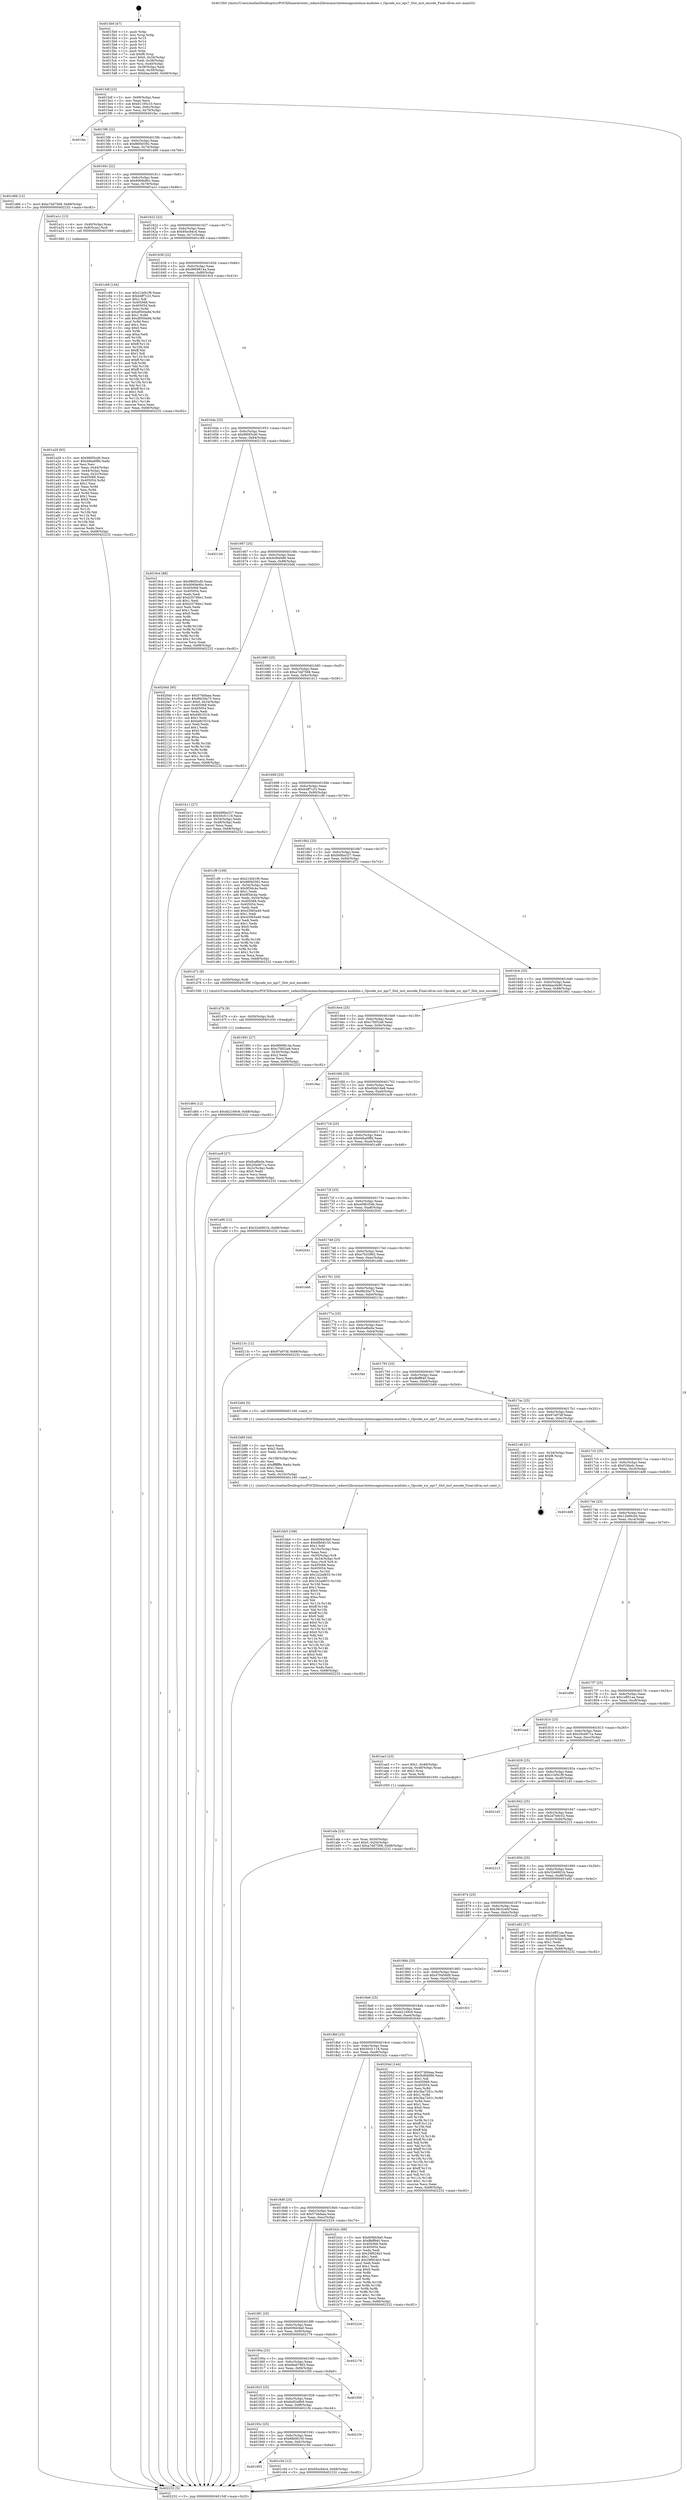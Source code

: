 digraph "0x4015b0" {
  label = "0x4015b0 (/mnt/c/Users/mathe/Desktop/tcc/POCII/binaries/extr_radare2librasmarchxtensagnuxtensa-modules.c_Opcode_xsr_epc7_Slot_inst_encode_Final-ollvm.out::main(0))"
  labelloc = "t"
  node[shape=record]

  Entry [label="",width=0.3,height=0.3,shape=circle,fillcolor=black,style=filled]
  "0x4015df" [label="{
     0x4015df [23]\l
     | [instrs]\l
     &nbsp;&nbsp;0x4015df \<+3\>: mov -0x68(%rbp),%eax\l
     &nbsp;&nbsp;0x4015e2 \<+2\>: mov %eax,%ecx\l
     &nbsp;&nbsp;0x4015e4 \<+6\>: sub $0x81195c33,%ecx\l
     &nbsp;&nbsp;0x4015ea \<+3\>: mov %eax,-0x6c(%rbp)\l
     &nbsp;&nbsp;0x4015ed \<+3\>: mov %ecx,-0x70(%rbp)\l
     &nbsp;&nbsp;0x4015f0 \<+6\>: je 0000000000401fac \<main+0x9fc\>\l
  }"]
  "0x401fac" [label="{
     0x401fac\l
  }", style=dashed]
  "0x4015f6" [label="{
     0x4015f6 [22]\l
     | [instrs]\l
     &nbsp;&nbsp;0x4015f6 \<+5\>: jmp 00000000004015fb \<main+0x4b\>\l
     &nbsp;&nbsp;0x4015fb \<+3\>: mov -0x6c(%rbp),%eax\l
     &nbsp;&nbsp;0x4015fe \<+5\>: sub $0x86f40392,%eax\l
     &nbsp;&nbsp;0x401603 \<+3\>: mov %eax,-0x74(%rbp)\l
     &nbsp;&nbsp;0x401606 \<+6\>: je 0000000000401d66 \<main+0x7b6\>\l
  }"]
  Exit [label="",width=0.3,height=0.3,shape=circle,fillcolor=black,style=filled,peripheries=2]
  "0x401d66" [label="{
     0x401d66 [12]\l
     | [instrs]\l
     &nbsp;&nbsp;0x401d66 \<+7\>: movl $0xa7dd7568,-0x68(%rbp)\l
     &nbsp;&nbsp;0x401d6d \<+5\>: jmp 0000000000402232 \<main+0xc82\>\l
  }"]
  "0x40160c" [label="{
     0x40160c [22]\l
     | [instrs]\l
     &nbsp;&nbsp;0x40160c \<+5\>: jmp 0000000000401611 \<main+0x61\>\l
     &nbsp;&nbsp;0x401611 \<+3\>: mov -0x6c(%rbp),%eax\l
     &nbsp;&nbsp;0x401614 \<+5\>: sub $0x9069e90c,%eax\l
     &nbsp;&nbsp;0x401619 \<+3\>: mov %eax,-0x78(%rbp)\l
     &nbsp;&nbsp;0x40161c \<+6\>: je 0000000000401a1c \<main+0x46c\>\l
  }"]
  "0x401d84" [label="{
     0x401d84 [12]\l
     | [instrs]\l
     &nbsp;&nbsp;0x401d84 \<+7\>: movl $0x4b2169c9,-0x68(%rbp)\l
     &nbsp;&nbsp;0x401d8b \<+5\>: jmp 0000000000402232 \<main+0xc82\>\l
  }"]
  "0x401a1c" [label="{
     0x401a1c [13]\l
     | [instrs]\l
     &nbsp;&nbsp;0x401a1c \<+4\>: mov -0x40(%rbp),%rax\l
     &nbsp;&nbsp;0x401a20 \<+4\>: mov 0x8(%rax),%rdi\l
     &nbsp;&nbsp;0x401a24 \<+5\>: call 0000000000401060 \<atoi@plt\>\l
     | [calls]\l
     &nbsp;&nbsp;0x401060 \{1\} (unknown)\l
  }"]
  "0x401622" [label="{
     0x401622 [22]\l
     | [instrs]\l
     &nbsp;&nbsp;0x401622 \<+5\>: jmp 0000000000401627 \<main+0x77\>\l
     &nbsp;&nbsp;0x401627 \<+3\>: mov -0x6c(%rbp),%eax\l
     &nbsp;&nbsp;0x40162a \<+5\>: sub $0x95ec84c4,%eax\l
     &nbsp;&nbsp;0x40162f \<+3\>: mov %eax,-0x7c(%rbp)\l
     &nbsp;&nbsp;0x401632 \<+6\>: je 0000000000401c69 \<main+0x6b9\>\l
  }"]
  "0x401d7b" [label="{
     0x401d7b [9]\l
     | [instrs]\l
     &nbsp;&nbsp;0x401d7b \<+4\>: mov -0x50(%rbp),%rdi\l
     &nbsp;&nbsp;0x401d7f \<+5\>: call 0000000000401030 \<free@plt\>\l
     | [calls]\l
     &nbsp;&nbsp;0x401030 \{1\} (unknown)\l
  }"]
  "0x401c69" [label="{
     0x401c69 [144]\l
     | [instrs]\l
     &nbsp;&nbsp;0x401c69 \<+5\>: mov $0x21bf41f9,%eax\l
     &nbsp;&nbsp;0x401c6e \<+5\>: mov $0xb4ff7c23,%ecx\l
     &nbsp;&nbsp;0x401c73 \<+2\>: mov $0x1,%dl\l
     &nbsp;&nbsp;0x401c75 \<+7\>: mov 0x405068,%esi\l
     &nbsp;&nbsp;0x401c7c \<+7\>: mov 0x405054,%edi\l
     &nbsp;&nbsp;0x401c83 \<+3\>: mov %esi,%r8d\l
     &nbsp;&nbsp;0x401c86 \<+7\>: sub $0xdf500a9d,%r8d\l
     &nbsp;&nbsp;0x401c8d \<+4\>: sub $0x1,%r8d\l
     &nbsp;&nbsp;0x401c91 \<+7\>: add $0xdf500a9d,%r8d\l
     &nbsp;&nbsp;0x401c98 \<+4\>: imul %r8d,%esi\l
     &nbsp;&nbsp;0x401c9c \<+3\>: and $0x1,%esi\l
     &nbsp;&nbsp;0x401c9f \<+3\>: cmp $0x0,%esi\l
     &nbsp;&nbsp;0x401ca2 \<+4\>: sete %r9b\l
     &nbsp;&nbsp;0x401ca6 \<+3\>: cmp $0xa,%edi\l
     &nbsp;&nbsp;0x401ca9 \<+4\>: setl %r10b\l
     &nbsp;&nbsp;0x401cad \<+3\>: mov %r9b,%r11b\l
     &nbsp;&nbsp;0x401cb0 \<+4\>: xor $0xff,%r11b\l
     &nbsp;&nbsp;0x401cb4 \<+3\>: mov %r10b,%bl\l
     &nbsp;&nbsp;0x401cb7 \<+3\>: xor $0xff,%bl\l
     &nbsp;&nbsp;0x401cba \<+3\>: xor $0x1,%dl\l
     &nbsp;&nbsp;0x401cbd \<+3\>: mov %r11b,%r14b\l
     &nbsp;&nbsp;0x401cc0 \<+4\>: and $0xff,%r14b\l
     &nbsp;&nbsp;0x401cc4 \<+3\>: and %dl,%r9b\l
     &nbsp;&nbsp;0x401cc7 \<+3\>: mov %bl,%r15b\l
     &nbsp;&nbsp;0x401cca \<+4\>: and $0xff,%r15b\l
     &nbsp;&nbsp;0x401cce \<+3\>: and %dl,%r10b\l
     &nbsp;&nbsp;0x401cd1 \<+3\>: or %r9b,%r14b\l
     &nbsp;&nbsp;0x401cd4 \<+3\>: or %r10b,%r15b\l
     &nbsp;&nbsp;0x401cd7 \<+3\>: xor %r15b,%r14b\l
     &nbsp;&nbsp;0x401cda \<+3\>: or %bl,%r11b\l
     &nbsp;&nbsp;0x401cdd \<+4\>: xor $0xff,%r11b\l
     &nbsp;&nbsp;0x401ce1 \<+3\>: or $0x1,%dl\l
     &nbsp;&nbsp;0x401ce4 \<+3\>: and %dl,%r11b\l
     &nbsp;&nbsp;0x401ce7 \<+3\>: or %r11b,%r14b\l
     &nbsp;&nbsp;0x401cea \<+4\>: test $0x1,%r14b\l
     &nbsp;&nbsp;0x401cee \<+3\>: cmovne %ecx,%eax\l
     &nbsp;&nbsp;0x401cf1 \<+3\>: mov %eax,-0x68(%rbp)\l
     &nbsp;&nbsp;0x401cf4 \<+5\>: jmp 0000000000402232 \<main+0xc82\>\l
  }"]
  "0x401638" [label="{
     0x401638 [22]\l
     | [instrs]\l
     &nbsp;&nbsp;0x401638 \<+5\>: jmp 000000000040163d \<main+0x8d\>\l
     &nbsp;&nbsp;0x40163d \<+3\>: mov -0x6c(%rbp),%eax\l
     &nbsp;&nbsp;0x401640 \<+5\>: sub $0x9669814a,%eax\l
     &nbsp;&nbsp;0x401645 \<+3\>: mov %eax,-0x80(%rbp)\l
     &nbsp;&nbsp;0x401648 \<+6\>: je 00000000004019c4 \<main+0x414\>\l
  }"]
  "0x401955" [label="{
     0x401955\l
  }", style=dashed]
  "0x4019c4" [label="{
     0x4019c4 [88]\l
     | [instrs]\l
     &nbsp;&nbsp;0x4019c4 \<+5\>: mov $0x980f3cd0,%eax\l
     &nbsp;&nbsp;0x4019c9 \<+5\>: mov $0x9069e90c,%ecx\l
     &nbsp;&nbsp;0x4019ce \<+7\>: mov 0x405068,%edx\l
     &nbsp;&nbsp;0x4019d5 \<+7\>: mov 0x405054,%esi\l
     &nbsp;&nbsp;0x4019dc \<+2\>: mov %edx,%edi\l
     &nbsp;&nbsp;0x4019de \<+6\>: add $0xb35766e1,%edi\l
     &nbsp;&nbsp;0x4019e4 \<+3\>: sub $0x1,%edi\l
     &nbsp;&nbsp;0x4019e7 \<+6\>: sub $0xb35766e1,%edi\l
     &nbsp;&nbsp;0x4019ed \<+3\>: imul %edi,%edx\l
     &nbsp;&nbsp;0x4019f0 \<+3\>: and $0x1,%edx\l
     &nbsp;&nbsp;0x4019f3 \<+3\>: cmp $0x0,%edx\l
     &nbsp;&nbsp;0x4019f6 \<+4\>: sete %r8b\l
     &nbsp;&nbsp;0x4019fa \<+3\>: cmp $0xa,%esi\l
     &nbsp;&nbsp;0x4019fd \<+4\>: setl %r9b\l
     &nbsp;&nbsp;0x401a01 \<+3\>: mov %r8b,%r10b\l
     &nbsp;&nbsp;0x401a04 \<+3\>: and %r9b,%r10b\l
     &nbsp;&nbsp;0x401a07 \<+3\>: xor %r9b,%r8b\l
     &nbsp;&nbsp;0x401a0a \<+3\>: or %r8b,%r10b\l
     &nbsp;&nbsp;0x401a0d \<+4\>: test $0x1,%r10b\l
     &nbsp;&nbsp;0x401a11 \<+3\>: cmovne %ecx,%eax\l
     &nbsp;&nbsp;0x401a14 \<+3\>: mov %eax,-0x68(%rbp)\l
     &nbsp;&nbsp;0x401a17 \<+5\>: jmp 0000000000402232 \<main+0xc82\>\l
  }"]
  "0x40164e" [label="{
     0x40164e [25]\l
     | [instrs]\l
     &nbsp;&nbsp;0x40164e \<+5\>: jmp 0000000000401653 \<main+0xa3\>\l
     &nbsp;&nbsp;0x401653 \<+3\>: mov -0x6c(%rbp),%eax\l
     &nbsp;&nbsp;0x401656 \<+5\>: sub $0x980f3cd0,%eax\l
     &nbsp;&nbsp;0x40165b \<+6\>: mov %eax,-0x84(%rbp)\l
     &nbsp;&nbsp;0x401661 \<+6\>: je 000000000040215d \<main+0xbad\>\l
  }"]
  "0x401c5d" [label="{
     0x401c5d [12]\l
     | [instrs]\l
     &nbsp;&nbsp;0x401c5d \<+7\>: movl $0x95ec84c4,-0x68(%rbp)\l
     &nbsp;&nbsp;0x401c64 \<+5\>: jmp 0000000000402232 \<main+0xc82\>\l
  }"]
  "0x40215d" [label="{
     0x40215d\l
  }", style=dashed]
  "0x401667" [label="{
     0x401667 [25]\l
     | [instrs]\l
     &nbsp;&nbsp;0x401667 \<+5\>: jmp 000000000040166c \<main+0xbc\>\l
     &nbsp;&nbsp;0x40166c \<+3\>: mov -0x6c(%rbp),%eax\l
     &nbsp;&nbsp;0x40166f \<+5\>: sub $0x9cf6d086,%eax\l
     &nbsp;&nbsp;0x401674 \<+6\>: mov %eax,-0x88(%rbp)\l
     &nbsp;&nbsp;0x40167a \<+6\>: je 00000000004020dd \<main+0xb2d\>\l
  }"]
  "0x40193c" [label="{
     0x40193c [25]\l
     | [instrs]\l
     &nbsp;&nbsp;0x40193c \<+5\>: jmp 0000000000401941 \<main+0x391\>\l
     &nbsp;&nbsp;0x401941 \<+3\>: mov -0x6c(%rbp),%eax\l
     &nbsp;&nbsp;0x401944 \<+5\>: sub $0x6fb08150,%eax\l
     &nbsp;&nbsp;0x401949 \<+6\>: mov %eax,-0xfc(%rbp)\l
     &nbsp;&nbsp;0x40194f \<+6\>: je 0000000000401c5d \<main+0x6ad\>\l
  }"]
  "0x4020dd" [label="{
     0x4020dd [95]\l
     | [instrs]\l
     &nbsp;&nbsp;0x4020dd \<+5\>: mov $0x574bfaaa,%eax\l
     &nbsp;&nbsp;0x4020e2 \<+5\>: mov $0xf6b30a75,%ecx\l
     &nbsp;&nbsp;0x4020e7 \<+7\>: movl $0x0,-0x34(%rbp)\l
     &nbsp;&nbsp;0x4020ee \<+7\>: mov 0x405068,%edx\l
     &nbsp;&nbsp;0x4020f5 \<+7\>: mov 0x405054,%esi\l
     &nbsp;&nbsp;0x4020fc \<+2\>: mov %edx,%edi\l
     &nbsp;&nbsp;0x4020fe \<+6\>: add $0xbdfc351b,%edi\l
     &nbsp;&nbsp;0x402104 \<+3\>: sub $0x1,%edi\l
     &nbsp;&nbsp;0x402107 \<+6\>: sub $0xbdfc351b,%edi\l
     &nbsp;&nbsp;0x40210d \<+3\>: imul %edi,%edx\l
     &nbsp;&nbsp;0x402110 \<+3\>: and $0x1,%edx\l
     &nbsp;&nbsp;0x402113 \<+3\>: cmp $0x0,%edx\l
     &nbsp;&nbsp;0x402116 \<+4\>: sete %r8b\l
     &nbsp;&nbsp;0x40211a \<+3\>: cmp $0xa,%esi\l
     &nbsp;&nbsp;0x40211d \<+4\>: setl %r9b\l
     &nbsp;&nbsp;0x402121 \<+3\>: mov %r8b,%r10b\l
     &nbsp;&nbsp;0x402124 \<+3\>: and %r9b,%r10b\l
     &nbsp;&nbsp;0x402127 \<+3\>: xor %r9b,%r8b\l
     &nbsp;&nbsp;0x40212a \<+3\>: or %r8b,%r10b\l
     &nbsp;&nbsp;0x40212d \<+4\>: test $0x1,%r10b\l
     &nbsp;&nbsp;0x402131 \<+3\>: cmovne %ecx,%eax\l
     &nbsp;&nbsp;0x402134 \<+3\>: mov %eax,-0x68(%rbp)\l
     &nbsp;&nbsp;0x402137 \<+5\>: jmp 0000000000402232 \<main+0xc82\>\l
  }"]
  "0x401680" [label="{
     0x401680 [25]\l
     | [instrs]\l
     &nbsp;&nbsp;0x401680 \<+5\>: jmp 0000000000401685 \<main+0xd5\>\l
     &nbsp;&nbsp;0x401685 \<+3\>: mov -0x6c(%rbp),%eax\l
     &nbsp;&nbsp;0x401688 \<+5\>: sub $0xa7dd7568,%eax\l
     &nbsp;&nbsp;0x40168d \<+6\>: mov %eax,-0x8c(%rbp)\l
     &nbsp;&nbsp;0x401693 \<+6\>: je 0000000000401b11 \<main+0x561\>\l
  }"]
  "0x4021f4" [label="{
     0x4021f4\l
  }", style=dashed]
  "0x401b11" [label="{
     0x401b11 [27]\l
     | [instrs]\l
     &nbsp;&nbsp;0x401b11 \<+5\>: mov $0xb68ba327,%eax\l
     &nbsp;&nbsp;0x401b16 \<+5\>: mov $0x50cf1118,%ecx\l
     &nbsp;&nbsp;0x401b1b \<+3\>: mov -0x54(%rbp),%edx\l
     &nbsp;&nbsp;0x401b1e \<+3\>: cmp -0x48(%rbp),%edx\l
     &nbsp;&nbsp;0x401b21 \<+3\>: cmovl %ecx,%eax\l
     &nbsp;&nbsp;0x401b24 \<+3\>: mov %eax,-0x68(%rbp)\l
     &nbsp;&nbsp;0x401b27 \<+5\>: jmp 0000000000402232 \<main+0xc82\>\l
  }"]
  "0x401699" [label="{
     0x401699 [25]\l
     | [instrs]\l
     &nbsp;&nbsp;0x401699 \<+5\>: jmp 000000000040169e \<main+0xee\>\l
     &nbsp;&nbsp;0x40169e \<+3\>: mov -0x6c(%rbp),%eax\l
     &nbsp;&nbsp;0x4016a1 \<+5\>: sub $0xb4ff7c23,%eax\l
     &nbsp;&nbsp;0x4016a6 \<+6\>: mov %eax,-0x90(%rbp)\l
     &nbsp;&nbsp;0x4016ac \<+6\>: je 0000000000401cf9 \<main+0x749\>\l
  }"]
  "0x401923" [label="{
     0x401923 [25]\l
     | [instrs]\l
     &nbsp;&nbsp;0x401923 \<+5\>: jmp 0000000000401928 \<main+0x378\>\l
     &nbsp;&nbsp;0x401928 \<+3\>: mov -0x6c(%rbp),%eax\l
     &nbsp;&nbsp;0x40192b \<+5\>: sub $0x6a92e8b9,%eax\l
     &nbsp;&nbsp;0x401930 \<+6\>: mov %eax,-0xf8(%rbp)\l
     &nbsp;&nbsp;0x401936 \<+6\>: je 00000000004021f4 \<main+0xc44\>\l
  }"]
  "0x401cf9" [label="{
     0x401cf9 [109]\l
     | [instrs]\l
     &nbsp;&nbsp;0x401cf9 \<+5\>: mov $0x21bf41f9,%eax\l
     &nbsp;&nbsp;0x401cfe \<+5\>: mov $0x86f40392,%ecx\l
     &nbsp;&nbsp;0x401d03 \<+3\>: mov -0x54(%rbp),%edx\l
     &nbsp;&nbsp;0x401d06 \<+6\>: sub $0x9f3dc4a,%edx\l
     &nbsp;&nbsp;0x401d0c \<+3\>: add $0x1,%edx\l
     &nbsp;&nbsp;0x401d0f \<+6\>: add $0x9f3dc4a,%edx\l
     &nbsp;&nbsp;0x401d15 \<+3\>: mov %edx,-0x54(%rbp)\l
     &nbsp;&nbsp;0x401d18 \<+7\>: mov 0x405068,%edx\l
     &nbsp;&nbsp;0x401d1f \<+7\>: mov 0x405054,%esi\l
     &nbsp;&nbsp;0x401d26 \<+2\>: mov %edx,%edi\l
     &nbsp;&nbsp;0x401d28 \<+6\>: add $0x43065a49,%edi\l
     &nbsp;&nbsp;0x401d2e \<+3\>: sub $0x1,%edi\l
     &nbsp;&nbsp;0x401d31 \<+6\>: sub $0x43065a49,%edi\l
     &nbsp;&nbsp;0x401d37 \<+3\>: imul %edi,%edx\l
     &nbsp;&nbsp;0x401d3a \<+3\>: and $0x1,%edx\l
     &nbsp;&nbsp;0x401d3d \<+3\>: cmp $0x0,%edx\l
     &nbsp;&nbsp;0x401d40 \<+4\>: sete %r8b\l
     &nbsp;&nbsp;0x401d44 \<+3\>: cmp $0xa,%esi\l
     &nbsp;&nbsp;0x401d47 \<+4\>: setl %r9b\l
     &nbsp;&nbsp;0x401d4b \<+3\>: mov %r8b,%r10b\l
     &nbsp;&nbsp;0x401d4e \<+3\>: and %r9b,%r10b\l
     &nbsp;&nbsp;0x401d51 \<+3\>: xor %r9b,%r8b\l
     &nbsp;&nbsp;0x401d54 \<+3\>: or %r8b,%r10b\l
     &nbsp;&nbsp;0x401d57 \<+4\>: test $0x1,%r10b\l
     &nbsp;&nbsp;0x401d5b \<+3\>: cmovne %ecx,%eax\l
     &nbsp;&nbsp;0x401d5e \<+3\>: mov %eax,-0x68(%rbp)\l
     &nbsp;&nbsp;0x401d61 \<+5\>: jmp 0000000000402232 \<main+0xc82\>\l
  }"]
  "0x4016b2" [label="{
     0x4016b2 [25]\l
     | [instrs]\l
     &nbsp;&nbsp;0x4016b2 \<+5\>: jmp 00000000004016b7 \<main+0x107\>\l
     &nbsp;&nbsp;0x4016b7 \<+3\>: mov -0x6c(%rbp),%eax\l
     &nbsp;&nbsp;0x4016ba \<+5\>: sub $0xb68ba327,%eax\l
     &nbsp;&nbsp;0x4016bf \<+6\>: mov %eax,-0x94(%rbp)\l
     &nbsp;&nbsp;0x4016c5 \<+6\>: je 0000000000401d72 \<main+0x7c2\>\l
  }"]
  "0x401f59" [label="{
     0x401f59\l
  }", style=dashed]
  "0x401d72" [label="{
     0x401d72 [9]\l
     | [instrs]\l
     &nbsp;&nbsp;0x401d72 \<+4\>: mov -0x50(%rbp),%rdi\l
     &nbsp;&nbsp;0x401d76 \<+5\>: call 0000000000401590 \<Opcode_xsr_epc7_Slot_inst_encode\>\l
     | [calls]\l
     &nbsp;&nbsp;0x401590 \{1\} (/mnt/c/Users/mathe/Desktop/tcc/POCII/binaries/extr_radare2librasmarchxtensagnuxtensa-modules.c_Opcode_xsr_epc7_Slot_inst_encode_Final-ollvm.out::Opcode_xsr_epc7_Slot_inst_encode)\l
  }"]
  "0x4016cb" [label="{
     0x4016cb [25]\l
     | [instrs]\l
     &nbsp;&nbsp;0x4016cb \<+5\>: jmp 00000000004016d0 \<main+0x120\>\l
     &nbsp;&nbsp;0x4016d0 \<+3\>: mov -0x6c(%rbp),%eax\l
     &nbsp;&nbsp;0x4016d3 \<+5\>: sub $0xbbac0e90,%eax\l
     &nbsp;&nbsp;0x4016d8 \<+6\>: mov %eax,-0x98(%rbp)\l
     &nbsp;&nbsp;0x4016de \<+6\>: je 0000000000401991 \<main+0x3e1\>\l
  }"]
  "0x40190a" [label="{
     0x40190a [25]\l
     | [instrs]\l
     &nbsp;&nbsp;0x40190a \<+5\>: jmp 000000000040190f \<main+0x35f\>\l
     &nbsp;&nbsp;0x40190f \<+3\>: mov -0x6c(%rbp),%eax\l
     &nbsp;&nbsp;0x401912 \<+5\>: sub $0x68a67965,%eax\l
     &nbsp;&nbsp;0x401917 \<+6\>: mov %eax,-0xf4(%rbp)\l
     &nbsp;&nbsp;0x40191d \<+6\>: je 0000000000401f59 \<main+0x9a9\>\l
  }"]
  "0x401991" [label="{
     0x401991 [27]\l
     | [instrs]\l
     &nbsp;&nbsp;0x401991 \<+5\>: mov $0x9669814a,%eax\l
     &nbsp;&nbsp;0x401996 \<+5\>: mov $0xc7fd52a8,%ecx\l
     &nbsp;&nbsp;0x40199b \<+3\>: mov -0x30(%rbp),%edx\l
     &nbsp;&nbsp;0x40199e \<+3\>: cmp $0x2,%edx\l
     &nbsp;&nbsp;0x4019a1 \<+3\>: cmovne %ecx,%eax\l
     &nbsp;&nbsp;0x4019a4 \<+3\>: mov %eax,-0x68(%rbp)\l
     &nbsp;&nbsp;0x4019a7 \<+5\>: jmp 0000000000402232 \<main+0xc82\>\l
  }"]
  "0x4016e4" [label="{
     0x4016e4 [25]\l
     | [instrs]\l
     &nbsp;&nbsp;0x4016e4 \<+5\>: jmp 00000000004016e9 \<main+0x139\>\l
     &nbsp;&nbsp;0x4016e9 \<+3\>: mov -0x6c(%rbp),%eax\l
     &nbsp;&nbsp;0x4016ec \<+5\>: sub $0xc7fd52a8,%eax\l
     &nbsp;&nbsp;0x4016f1 \<+6\>: mov %eax,-0x9c(%rbp)\l
     &nbsp;&nbsp;0x4016f7 \<+6\>: je 00000000004019ac \<main+0x3fc\>\l
  }"]
  "0x402232" [label="{
     0x402232 [5]\l
     | [instrs]\l
     &nbsp;&nbsp;0x402232 \<+5\>: jmp 00000000004015df \<main+0x2f\>\l
  }"]
  "0x4015b0" [label="{
     0x4015b0 [47]\l
     | [instrs]\l
     &nbsp;&nbsp;0x4015b0 \<+1\>: push %rbp\l
     &nbsp;&nbsp;0x4015b1 \<+3\>: mov %rsp,%rbp\l
     &nbsp;&nbsp;0x4015b4 \<+2\>: push %r15\l
     &nbsp;&nbsp;0x4015b6 \<+2\>: push %r14\l
     &nbsp;&nbsp;0x4015b8 \<+2\>: push %r13\l
     &nbsp;&nbsp;0x4015ba \<+2\>: push %r12\l
     &nbsp;&nbsp;0x4015bc \<+1\>: push %rbx\l
     &nbsp;&nbsp;0x4015bd \<+7\>: sub $0xf8,%rsp\l
     &nbsp;&nbsp;0x4015c4 \<+7\>: movl $0x0,-0x34(%rbp)\l
     &nbsp;&nbsp;0x4015cb \<+3\>: mov %edi,-0x38(%rbp)\l
     &nbsp;&nbsp;0x4015ce \<+4\>: mov %rsi,-0x40(%rbp)\l
     &nbsp;&nbsp;0x4015d2 \<+3\>: mov -0x38(%rbp),%edi\l
     &nbsp;&nbsp;0x4015d5 \<+3\>: mov %edi,-0x30(%rbp)\l
     &nbsp;&nbsp;0x4015d8 \<+7\>: movl $0xbbac0e90,-0x68(%rbp)\l
  }"]
  "0x401a29" [label="{
     0x401a29 [93]\l
     | [instrs]\l
     &nbsp;&nbsp;0x401a29 \<+5\>: mov $0x980f3cd0,%ecx\l
     &nbsp;&nbsp;0x401a2e \<+5\>: mov $0xd4ba0f8b,%edx\l
     &nbsp;&nbsp;0x401a33 \<+2\>: xor %esi,%esi\l
     &nbsp;&nbsp;0x401a35 \<+3\>: mov %eax,-0x44(%rbp)\l
     &nbsp;&nbsp;0x401a38 \<+3\>: mov -0x44(%rbp),%eax\l
     &nbsp;&nbsp;0x401a3b \<+3\>: mov %eax,-0x2c(%rbp)\l
     &nbsp;&nbsp;0x401a3e \<+7\>: mov 0x405068,%eax\l
     &nbsp;&nbsp;0x401a45 \<+8\>: mov 0x405054,%r8d\l
     &nbsp;&nbsp;0x401a4d \<+3\>: sub $0x1,%esi\l
     &nbsp;&nbsp;0x401a50 \<+3\>: mov %eax,%r9d\l
     &nbsp;&nbsp;0x401a53 \<+3\>: add %esi,%r9d\l
     &nbsp;&nbsp;0x401a56 \<+4\>: imul %r9d,%eax\l
     &nbsp;&nbsp;0x401a5a \<+3\>: and $0x1,%eax\l
     &nbsp;&nbsp;0x401a5d \<+3\>: cmp $0x0,%eax\l
     &nbsp;&nbsp;0x401a60 \<+4\>: sete %r10b\l
     &nbsp;&nbsp;0x401a64 \<+4\>: cmp $0xa,%r8d\l
     &nbsp;&nbsp;0x401a68 \<+4\>: setl %r11b\l
     &nbsp;&nbsp;0x401a6c \<+3\>: mov %r10b,%bl\l
     &nbsp;&nbsp;0x401a6f \<+3\>: and %r11b,%bl\l
     &nbsp;&nbsp;0x401a72 \<+3\>: xor %r11b,%r10b\l
     &nbsp;&nbsp;0x401a75 \<+3\>: or %r10b,%bl\l
     &nbsp;&nbsp;0x401a78 \<+3\>: test $0x1,%bl\l
     &nbsp;&nbsp;0x401a7b \<+3\>: cmovne %edx,%ecx\l
     &nbsp;&nbsp;0x401a7e \<+3\>: mov %ecx,-0x68(%rbp)\l
     &nbsp;&nbsp;0x401a81 \<+5\>: jmp 0000000000402232 \<main+0xc82\>\l
  }"]
  "0x402179" [label="{
     0x402179\l
  }", style=dashed]
  "0x4019ac" [label="{
     0x4019ac\l
  }", style=dashed]
  "0x4016fd" [label="{
     0x4016fd [25]\l
     | [instrs]\l
     &nbsp;&nbsp;0x4016fd \<+5\>: jmp 0000000000401702 \<main+0x152\>\l
     &nbsp;&nbsp;0x401702 \<+3\>: mov -0x6c(%rbp),%eax\l
     &nbsp;&nbsp;0x401705 \<+5\>: sub $0xd0dd1be8,%eax\l
     &nbsp;&nbsp;0x40170a \<+6\>: mov %eax,-0xa0(%rbp)\l
     &nbsp;&nbsp;0x401710 \<+6\>: je 0000000000401ac8 \<main+0x518\>\l
  }"]
  "0x4018f1" [label="{
     0x4018f1 [25]\l
     | [instrs]\l
     &nbsp;&nbsp;0x4018f1 \<+5\>: jmp 00000000004018f6 \<main+0x346\>\l
     &nbsp;&nbsp;0x4018f6 \<+3\>: mov -0x6c(%rbp),%eax\l
     &nbsp;&nbsp;0x4018f9 \<+5\>: sub $0x609dc9a0,%eax\l
     &nbsp;&nbsp;0x4018fe \<+6\>: mov %eax,-0xf0(%rbp)\l
     &nbsp;&nbsp;0x401904 \<+6\>: je 0000000000402179 \<main+0xbc9\>\l
  }"]
  "0x401ac8" [label="{
     0x401ac8 [27]\l
     | [instrs]\l
     &nbsp;&nbsp;0x401ac8 \<+5\>: mov $0xfcaf6e0a,%eax\l
     &nbsp;&nbsp;0x401acd \<+5\>: mov $0x20a4971a,%ecx\l
     &nbsp;&nbsp;0x401ad2 \<+3\>: mov -0x2c(%rbp),%edx\l
     &nbsp;&nbsp;0x401ad5 \<+3\>: cmp $0x0,%edx\l
     &nbsp;&nbsp;0x401ad8 \<+3\>: cmove %ecx,%eax\l
     &nbsp;&nbsp;0x401adb \<+3\>: mov %eax,-0x68(%rbp)\l
     &nbsp;&nbsp;0x401ade \<+5\>: jmp 0000000000402232 \<main+0xc82\>\l
  }"]
  "0x401716" [label="{
     0x401716 [25]\l
     | [instrs]\l
     &nbsp;&nbsp;0x401716 \<+5\>: jmp 000000000040171b \<main+0x16b\>\l
     &nbsp;&nbsp;0x40171b \<+3\>: mov -0x6c(%rbp),%eax\l
     &nbsp;&nbsp;0x40171e \<+5\>: sub $0xd4ba0f8b,%eax\l
     &nbsp;&nbsp;0x401723 \<+6\>: mov %eax,-0xa4(%rbp)\l
     &nbsp;&nbsp;0x401729 \<+6\>: je 0000000000401a86 \<main+0x4d6\>\l
  }"]
  "0x402224" [label="{
     0x402224\l
  }", style=dashed]
  "0x401a86" [label="{
     0x401a86 [12]\l
     | [instrs]\l
     &nbsp;&nbsp;0x401a86 \<+7\>: movl $0x32e6801b,-0x68(%rbp)\l
     &nbsp;&nbsp;0x401a8d \<+5\>: jmp 0000000000402232 \<main+0xc82\>\l
  }"]
  "0x40172f" [label="{
     0x40172f [25]\l
     | [instrs]\l
     &nbsp;&nbsp;0x40172f \<+5\>: jmp 0000000000401734 \<main+0x184\>\l
     &nbsp;&nbsp;0x401734 \<+3\>: mov -0x6c(%rbp),%eax\l
     &nbsp;&nbsp;0x401737 \<+5\>: sub $0xe09b354b,%eax\l
     &nbsp;&nbsp;0x40173c \<+6\>: mov %eax,-0xa8(%rbp)\l
     &nbsp;&nbsp;0x401742 \<+6\>: je 0000000000402041 \<main+0xa91\>\l
  }"]
  "0x401bb5" [label="{
     0x401bb5 [168]\l
     | [instrs]\l
     &nbsp;&nbsp;0x401bb5 \<+5\>: mov $0x609dc9a0,%ecx\l
     &nbsp;&nbsp;0x401bba \<+5\>: mov $0x6fb08150,%edx\l
     &nbsp;&nbsp;0x401bbf \<+3\>: mov $0x1,%dil\l
     &nbsp;&nbsp;0x401bc2 \<+6\>: mov -0x10c(%rbp),%esi\l
     &nbsp;&nbsp;0x401bc8 \<+3\>: imul %eax,%esi\l
     &nbsp;&nbsp;0x401bcb \<+4\>: mov -0x50(%rbp),%r8\l
     &nbsp;&nbsp;0x401bcf \<+4\>: movslq -0x54(%rbp),%r9\l
     &nbsp;&nbsp;0x401bd3 \<+4\>: mov %esi,(%r8,%r9,4)\l
     &nbsp;&nbsp;0x401bd7 \<+7\>: mov 0x405068,%eax\l
     &nbsp;&nbsp;0x401bde \<+7\>: mov 0x405054,%esi\l
     &nbsp;&nbsp;0x401be5 \<+3\>: mov %eax,%r10d\l
     &nbsp;&nbsp;0x401be8 \<+7\>: add $0x1b2ad833,%r10d\l
     &nbsp;&nbsp;0x401bef \<+4\>: sub $0x1,%r10d\l
     &nbsp;&nbsp;0x401bf3 \<+7\>: sub $0x1b2ad833,%r10d\l
     &nbsp;&nbsp;0x401bfa \<+4\>: imul %r10d,%eax\l
     &nbsp;&nbsp;0x401bfe \<+3\>: and $0x1,%eax\l
     &nbsp;&nbsp;0x401c01 \<+3\>: cmp $0x0,%eax\l
     &nbsp;&nbsp;0x401c04 \<+4\>: sete %r11b\l
     &nbsp;&nbsp;0x401c08 \<+3\>: cmp $0xa,%esi\l
     &nbsp;&nbsp;0x401c0b \<+3\>: setl %bl\l
     &nbsp;&nbsp;0x401c0e \<+3\>: mov %r11b,%r14b\l
     &nbsp;&nbsp;0x401c11 \<+4\>: xor $0xff,%r14b\l
     &nbsp;&nbsp;0x401c15 \<+3\>: mov %bl,%r15b\l
     &nbsp;&nbsp;0x401c18 \<+4\>: xor $0xff,%r15b\l
     &nbsp;&nbsp;0x401c1c \<+4\>: xor $0x0,%dil\l
     &nbsp;&nbsp;0x401c20 \<+3\>: mov %r14b,%r12b\l
     &nbsp;&nbsp;0x401c23 \<+4\>: and $0x0,%r12b\l
     &nbsp;&nbsp;0x401c27 \<+3\>: and %dil,%r11b\l
     &nbsp;&nbsp;0x401c2a \<+3\>: mov %r15b,%r13b\l
     &nbsp;&nbsp;0x401c2d \<+4\>: and $0x0,%r13b\l
     &nbsp;&nbsp;0x401c31 \<+3\>: and %dil,%bl\l
     &nbsp;&nbsp;0x401c34 \<+3\>: or %r11b,%r12b\l
     &nbsp;&nbsp;0x401c37 \<+3\>: or %bl,%r13b\l
     &nbsp;&nbsp;0x401c3a \<+3\>: xor %r13b,%r12b\l
     &nbsp;&nbsp;0x401c3d \<+3\>: or %r15b,%r14b\l
     &nbsp;&nbsp;0x401c40 \<+4\>: xor $0xff,%r14b\l
     &nbsp;&nbsp;0x401c44 \<+4\>: or $0x0,%dil\l
     &nbsp;&nbsp;0x401c48 \<+3\>: and %dil,%r14b\l
     &nbsp;&nbsp;0x401c4b \<+3\>: or %r14b,%r12b\l
     &nbsp;&nbsp;0x401c4e \<+4\>: test $0x1,%r12b\l
     &nbsp;&nbsp;0x401c52 \<+3\>: cmovne %edx,%ecx\l
     &nbsp;&nbsp;0x401c55 \<+3\>: mov %ecx,-0x68(%rbp)\l
     &nbsp;&nbsp;0x401c58 \<+5\>: jmp 0000000000402232 \<main+0xc82\>\l
  }"]
  "0x402041" [label="{
     0x402041\l
  }", style=dashed]
  "0x401748" [label="{
     0x401748 [25]\l
     | [instrs]\l
     &nbsp;&nbsp;0x401748 \<+5\>: jmp 000000000040174d \<main+0x19d\>\l
     &nbsp;&nbsp;0x40174d \<+3\>: mov -0x6c(%rbp),%eax\l
     &nbsp;&nbsp;0x401750 \<+5\>: sub $0xe7b53962,%eax\l
     &nbsp;&nbsp;0x401755 \<+6\>: mov %eax,-0xac(%rbp)\l
     &nbsp;&nbsp;0x40175b \<+6\>: je 0000000000401eb6 \<main+0x906\>\l
  }"]
  "0x401b89" [label="{
     0x401b89 [44]\l
     | [instrs]\l
     &nbsp;&nbsp;0x401b89 \<+2\>: xor %ecx,%ecx\l
     &nbsp;&nbsp;0x401b8b \<+5\>: mov $0x2,%edx\l
     &nbsp;&nbsp;0x401b90 \<+6\>: mov %edx,-0x108(%rbp)\l
     &nbsp;&nbsp;0x401b96 \<+1\>: cltd\l
     &nbsp;&nbsp;0x401b97 \<+6\>: mov -0x108(%rbp),%esi\l
     &nbsp;&nbsp;0x401b9d \<+2\>: idiv %esi\l
     &nbsp;&nbsp;0x401b9f \<+6\>: imul $0xfffffffe,%edx,%edx\l
     &nbsp;&nbsp;0x401ba5 \<+3\>: sub $0x1,%ecx\l
     &nbsp;&nbsp;0x401ba8 \<+2\>: sub %ecx,%edx\l
     &nbsp;&nbsp;0x401baa \<+6\>: mov %edx,-0x10c(%rbp)\l
     &nbsp;&nbsp;0x401bb0 \<+5\>: call 0000000000401160 \<next_i\>\l
     | [calls]\l
     &nbsp;&nbsp;0x401160 \{1\} (/mnt/c/Users/mathe/Desktop/tcc/POCII/binaries/extr_radare2librasmarchxtensagnuxtensa-modules.c_Opcode_xsr_epc7_Slot_inst_encode_Final-ollvm.out::next_i)\l
  }"]
  "0x401eb6" [label="{
     0x401eb6\l
  }", style=dashed]
  "0x401761" [label="{
     0x401761 [25]\l
     | [instrs]\l
     &nbsp;&nbsp;0x401761 \<+5\>: jmp 0000000000401766 \<main+0x1b6\>\l
     &nbsp;&nbsp;0x401766 \<+3\>: mov -0x6c(%rbp),%eax\l
     &nbsp;&nbsp;0x401769 \<+5\>: sub $0xf6b30a75,%eax\l
     &nbsp;&nbsp;0x40176e \<+6\>: mov %eax,-0xb0(%rbp)\l
     &nbsp;&nbsp;0x401774 \<+6\>: je 000000000040213c \<main+0xb8c\>\l
  }"]
  "0x4018d8" [label="{
     0x4018d8 [25]\l
     | [instrs]\l
     &nbsp;&nbsp;0x4018d8 \<+5\>: jmp 00000000004018dd \<main+0x32d\>\l
     &nbsp;&nbsp;0x4018dd \<+3\>: mov -0x6c(%rbp),%eax\l
     &nbsp;&nbsp;0x4018e0 \<+5\>: sub $0x574bfaaa,%eax\l
     &nbsp;&nbsp;0x4018e5 \<+6\>: mov %eax,-0xec(%rbp)\l
     &nbsp;&nbsp;0x4018eb \<+6\>: je 0000000000402224 \<main+0xc74\>\l
  }"]
  "0x40213c" [label="{
     0x40213c [12]\l
     | [instrs]\l
     &nbsp;&nbsp;0x40213c \<+7\>: movl $0x97a97df,-0x68(%rbp)\l
     &nbsp;&nbsp;0x402143 \<+5\>: jmp 0000000000402232 \<main+0xc82\>\l
  }"]
  "0x40177a" [label="{
     0x40177a [25]\l
     | [instrs]\l
     &nbsp;&nbsp;0x40177a \<+5\>: jmp 000000000040177f \<main+0x1cf\>\l
     &nbsp;&nbsp;0x40177f \<+3\>: mov -0x6c(%rbp),%eax\l
     &nbsp;&nbsp;0x401782 \<+5\>: sub $0xfcaf6e0a,%eax\l
     &nbsp;&nbsp;0x401787 \<+6\>: mov %eax,-0xb4(%rbp)\l
     &nbsp;&nbsp;0x40178d \<+6\>: je 0000000000401f4d \<main+0x99d\>\l
  }"]
  "0x401b2c" [label="{
     0x401b2c [88]\l
     | [instrs]\l
     &nbsp;&nbsp;0x401b2c \<+5\>: mov $0x609dc9a0,%eax\l
     &nbsp;&nbsp;0x401b31 \<+5\>: mov $0xffeff940,%ecx\l
     &nbsp;&nbsp;0x401b36 \<+7\>: mov 0x405068,%edx\l
     &nbsp;&nbsp;0x401b3d \<+7\>: mov 0x405054,%esi\l
     &nbsp;&nbsp;0x401b44 \<+2\>: mov %edx,%edi\l
     &nbsp;&nbsp;0x401b46 \<+6\>: sub $0x29f924b3,%edi\l
     &nbsp;&nbsp;0x401b4c \<+3\>: sub $0x1,%edi\l
     &nbsp;&nbsp;0x401b4f \<+6\>: add $0x29f924b3,%edi\l
     &nbsp;&nbsp;0x401b55 \<+3\>: imul %edi,%edx\l
     &nbsp;&nbsp;0x401b58 \<+3\>: and $0x1,%edx\l
     &nbsp;&nbsp;0x401b5b \<+3\>: cmp $0x0,%edx\l
     &nbsp;&nbsp;0x401b5e \<+4\>: sete %r8b\l
     &nbsp;&nbsp;0x401b62 \<+3\>: cmp $0xa,%esi\l
     &nbsp;&nbsp;0x401b65 \<+4\>: setl %r9b\l
     &nbsp;&nbsp;0x401b69 \<+3\>: mov %r8b,%r10b\l
     &nbsp;&nbsp;0x401b6c \<+3\>: and %r9b,%r10b\l
     &nbsp;&nbsp;0x401b6f \<+3\>: xor %r9b,%r8b\l
     &nbsp;&nbsp;0x401b72 \<+3\>: or %r8b,%r10b\l
     &nbsp;&nbsp;0x401b75 \<+4\>: test $0x1,%r10b\l
     &nbsp;&nbsp;0x401b79 \<+3\>: cmovne %ecx,%eax\l
     &nbsp;&nbsp;0x401b7c \<+3\>: mov %eax,-0x68(%rbp)\l
     &nbsp;&nbsp;0x401b7f \<+5\>: jmp 0000000000402232 \<main+0xc82\>\l
  }"]
  "0x401f4d" [label="{
     0x401f4d\l
  }", style=dashed]
  "0x401793" [label="{
     0x401793 [25]\l
     | [instrs]\l
     &nbsp;&nbsp;0x401793 \<+5\>: jmp 0000000000401798 \<main+0x1e8\>\l
     &nbsp;&nbsp;0x401798 \<+3\>: mov -0x6c(%rbp),%eax\l
     &nbsp;&nbsp;0x40179b \<+5\>: sub $0xffeff940,%eax\l
     &nbsp;&nbsp;0x4017a0 \<+6\>: mov %eax,-0xb8(%rbp)\l
     &nbsp;&nbsp;0x4017a6 \<+6\>: je 0000000000401b84 \<main+0x5d4\>\l
  }"]
  "0x4018bf" [label="{
     0x4018bf [25]\l
     | [instrs]\l
     &nbsp;&nbsp;0x4018bf \<+5\>: jmp 00000000004018c4 \<main+0x314\>\l
     &nbsp;&nbsp;0x4018c4 \<+3\>: mov -0x6c(%rbp),%eax\l
     &nbsp;&nbsp;0x4018c7 \<+5\>: sub $0x50cf1118,%eax\l
     &nbsp;&nbsp;0x4018cc \<+6\>: mov %eax,-0xe8(%rbp)\l
     &nbsp;&nbsp;0x4018d2 \<+6\>: je 0000000000401b2c \<main+0x57c\>\l
  }"]
  "0x401b84" [label="{
     0x401b84 [5]\l
     | [instrs]\l
     &nbsp;&nbsp;0x401b84 \<+5\>: call 0000000000401160 \<next_i\>\l
     | [calls]\l
     &nbsp;&nbsp;0x401160 \{1\} (/mnt/c/Users/mathe/Desktop/tcc/POCII/binaries/extr_radare2librasmarchxtensagnuxtensa-modules.c_Opcode_xsr_epc7_Slot_inst_encode_Final-ollvm.out::next_i)\l
  }"]
  "0x4017ac" [label="{
     0x4017ac [25]\l
     | [instrs]\l
     &nbsp;&nbsp;0x4017ac \<+5\>: jmp 00000000004017b1 \<main+0x201\>\l
     &nbsp;&nbsp;0x4017b1 \<+3\>: mov -0x6c(%rbp),%eax\l
     &nbsp;&nbsp;0x4017b4 \<+5\>: sub $0x97a97df,%eax\l
     &nbsp;&nbsp;0x4017b9 \<+6\>: mov %eax,-0xbc(%rbp)\l
     &nbsp;&nbsp;0x4017bf \<+6\>: je 0000000000402148 \<main+0xb98\>\l
  }"]
  "0x40204d" [label="{
     0x40204d [144]\l
     | [instrs]\l
     &nbsp;&nbsp;0x40204d \<+5\>: mov $0x574bfaaa,%eax\l
     &nbsp;&nbsp;0x402052 \<+5\>: mov $0x9cf6d086,%ecx\l
     &nbsp;&nbsp;0x402057 \<+2\>: mov $0x1,%dl\l
     &nbsp;&nbsp;0x402059 \<+7\>: mov 0x405068,%esi\l
     &nbsp;&nbsp;0x402060 \<+7\>: mov 0x405054,%edi\l
     &nbsp;&nbsp;0x402067 \<+3\>: mov %esi,%r8d\l
     &nbsp;&nbsp;0x40206a \<+7\>: add $0x3ba7261c,%r8d\l
     &nbsp;&nbsp;0x402071 \<+4\>: sub $0x1,%r8d\l
     &nbsp;&nbsp;0x402075 \<+7\>: sub $0x3ba7261c,%r8d\l
     &nbsp;&nbsp;0x40207c \<+4\>: imul %r8d,%esi\l
     &nbsp;&nbsp;0x402080 \<+3\>: and $0x1,%esi\l
     &nbsp;&nbsp;0x402083 \<+3\>: cmp $0x0,%esi\l
     &nbsp;&nbsp;0x402086 \<+4\>: sete %r9b\l
     &nbsp;&nbsp;0x40208a \<+3\>: cmp $0xa,%edi\l
     &nbsp;&nbsp;0x40208d \<+4\>: setl %r10b\l
     &nbsp;&nbsp;0x402091 \<+3\>: mov %r9b,%r11b\l
     &nbsp;&nbsp;0x402094 \<+4\>: xor $0xff,%r11b\l
     &nbsp;&nbsp;0x402098 \<+3\>: mov %r10b,%bl\l
     &nbsp;&nbsp;0x40209b \<+3\>: xor $0xff,%bl\l
     &nbsp;&nbsp;0x40209e \<+3\>: xor $0x1,%dl\l
     &nbsp;&nbsp;0x4020a1 \<+3\>: mov %r11b,%r14b\l
     &nbsp;&nbsp;0x4020a4 \<+4\>: and $0xff,%r14b\l
     &nbsp;&nbsp;0x4020a8 \<+3\>: and %dl,%r9b\l
     &nbsp;&nbsp;0x4020ab \<+3\>: mov %bl,%r15b\l
     &nbsp;&nbsp;0x4020ae \<+4\>: and $0xff,%r15b\l
     &nbsp;&nbsp;0x4020b2 \<+3\>: and %dl,%r10b\l
     &nbsp;&nbsp;0x4020b5 \<+3\>: or %r9b,%r14b\l
     &nbsp;&nbsp;0x4020b8 \<+3\>: or %r10b,%r15b\l
     &nbsp;&nbsp;0x4020bb \<+3\>: xor %r15b,%r14b\l
     &nbsp;&nbsp;0x4020be \<+3\>: or %bl,%r11b\l
     &nbsp;&nbsp;0x4020c1 \<+4\>: xor $0xff,%r11b\l
     &nbsp;&nbsp;0x4020c5 \<+3\>: or $0x1,%dl\l
     &nbsp;&nbsp;0x4020c8 \<+3\>: and %dl,%r11b\l
     &nbsp;&nbsp;0x4020cb \<+3\>: or %r11b,%r14b\l
     &nbsp;&nbsp;0x4020ce \<+4\>: test $0x1,%r14b\l
     &nbsp;&nbsp;0x4020d2 \<+3\>: cmovne %ecx,%eax\l
     &nbsp;&nbsp;0x4020d5 \<+3\>: mov %eax,-0x68(%rbp)\l
     &nbsp;&nbsp;0x4020d8 \<+5\>: jmp 0000000000402232 \<main+0xc82\>\l
  }"]
  "0x402148" [label="{
     0x402148 [21]\l
     | [instrs]\l
     &nbsp;&nbsp;0x402148 \<+3\>: mov -0x34(%rbp),%eax\l
     &nbsp;&nbsp;0x40214b \<+7\>: add $0xf8,%rsp\l
     &nbsp;&nbsp;0x402152 \<+1\>: pop %rbx\l
     &nbsp;&nbsp;0x402153 \<+2\>: pop %r12\l
     &nbsp;&nbsp;0x402155 \<+2\>: pop %r13\l
     &nbsp;&nbsp;0x402157 \<+2\>: pop %r14\l
     &nbsp;&nbsp;0x402159 \<+2\>: pop %r15\l
     &nbsp;&nbsp;0x40215b \<+1\>: pop %rbp\l
     &nbsp;&nbsp;0x40215c \<+1\>: ret\l
  }"]
  "0x4017c5" [label="{
     0x4017c5 [25]\l
     | [instrs]\l
     &nbsp;&nbsp;0x4017c5 \<+5\>: jmp 00000000004017ca \<main+0x21a\>\l
     &nbsp;&nbsp;0x4017ca \<+3\>: mov -0x6c(%rbp),%eax\l
     &nbsp;&nbsp;0x4017cd \<+5\>: sub $0xf1fdedc,%eax\l
     &nbsp;&nbsp;0x4017d2 \<+6\>: mov %eax,-0xc0(%rbp)\l
     &nbsp;&nbsp;0x4017d8 \<+6\>: je 0000000000401dd9 \<main+0x829\>\l
  }"]
  "0x4018a6" [label="{
     0x4018a6 [25]\l
     | [instrs]\l
     &nbsp;&nbsp;0x4018a6 \<+5\>: jmp 00000000004018ab \<main+0x2fb\>\l
     &nbsp;&nbsp;0x4018ab \<+3\>: mov -0x6c(%rbp),%eax\l
     &nbsp;&nbsp;0x4018ae \<+5\>: sub $0x4b2169c9,%eax\l
     &nbsp;&nbsp;0x4018b3 \<+6\>: mov %eax,-0xe4(%rbp)\l
     &nbsp;&nbsp;0x4018b9 \<+6\>: je 000000000040204d \<main+0xa9d\>\l
  }"]
  "0x401dd9" [label="{
     0x401dd9\l
  }", style=dashed]
  "0x4017de" [label="{
     0x4017de [25]\l
     | [instrs]\l
     &nbsp;&nbsp;0x4017de \<+5\>: jmp 00000000004017e3 \<main+0x233\>\l
     &nbsp;&nbsp;0x4017e3 \<+3\>: mov -0x6c(%rbp),%eax\l
     &nbsp;&nbsp;0x4017e6 \<+5\>: sub $0x12e66cd4,%eax\l
     &nbsp;&nbsp;0x4017eb \<+6\>: mov %eax,-0xc4(%rbp)\l
     &nbsp;&nbsp;0x4017f1 \<+6\>: je 0000000000401d90 \<main+0x7e0\>\l
  }"]
  "0x401f23" [label="{
     0x401f23\l
  }", style=dashed]
  "0x401d90" [label="{
     0x401d90\l
  }", style=dashed]
  "0x4017f7" [label="{
     0x4017f7 [25]\l
     | [instrs]\l
     &nbsp;&nbsp;0x4017f7 \<+5\>: jmp 00000000004017fc \<main+0x24c\>\l
     &nbsp;&nbsp;0x4017fc \<+3\>: mov -0x6c(%rbp),%eax\l
     &nbsp;&nbsp;0x4017ff \<+5\>: sub $0x1eff31aa,%eax\l
     &nbsp;&nbsp;0x401804 \<+6\>: mov %eax,-0xc8(%rbp)\l
     &nbsp;&nbsp;0x40180a \<+6\>: je 0000000000401aad \<main+0x4fd\>\l
  }"]
  "0x40188d" [label="{
     0x40188d [25]\l
     | [instrs]\l
     &nbsp;&nbsp;0x40188d \<+5\>: jmp 0000000000401892 \<main+0x2e2\>\l
     &nbsp;&nbsp;0x401892 \<+3\>: mov -0x6c(%rbp),%eax\l
     &nbsp;&nbsp;0x401895 \<+5\>: sub $0x470456d9,%eax\l
     &nbsp;&nbsp;0x40189a \<+6\>: mov %eax,-0xe0(%rbp)\l
     &nbsp;&nbsp;0x4018a0 \<+6\>: je 0000000000401f23 \<main+0x973\>\l
  }"]
  "0x401aad" [label="{
     0x401aad\l
  }", style=dashed]
  "0x401810" [label="{
     0x401810 [25]\l
     | [instrs]\l
     &nbsp;&nbsp;0x401810 \<+5\>: jmp 0000000000401815 \<main+0x265\>\l
     &nbsp;&nbsp;0x401815 \<+3\>: mov -0x6c(%rbp),%eax\l
     &nbsp;&nbsp;0x401818 \<+5\>: sub $0x20a4971a,%eax\l
     &nbsp;&nbsp;0x40181d \<+6\>: mov %eax,-0xcc(%rbp)\l
     &nbsp;&nbsp;0x401823 \<+6\>: je 0000000000401ae3 \<main+0x533\>\l
  }"]
  "0x401e26" [label="{
     0x401e26\l
  }", style=dashed]
  "0x401ae3" [label="{
     0x401ae3 [23]\l
     | [instrs]\l
     &nbsp;&nbsp;0x401ae3 \<+7\>: movl $0x1,-0x48(%rbp)\l
     &nbsp;&nbsp;0x401aea \<+4\>: movslq -0x48(%rbp),%rax\l
     &nbsp;&nbsp;0x401aee \<+4\>: shl $0x2,%rax\l
     &nbsp;&nbsp;0x401af2 \<+3\>: mov %rax,%rdi\l
     &nbsp;&nbsp;0x401af5 \<+5\>: call 0000000000401050 \<malloc@plt\>\l
     | [calls]\l
     &nbsp;&nbsp;0x401050 \{1\} (unknown)\l
  }"]
  "0x401829" [label="{
     0x401829 [25]\l
     | [instrs]\l
     &nbsp;&nbsp;0x401829 \<+5\>: jmp 000000000040182e \<main+0x27e\>\l
     &nbsp;&nbsp;0x40182e \<+3\>: mov -0x6c(%rbp),%eax\l
     &nbsp;&nbsp;0x401831 \<+5\>: sub $0x21bf41f9,%eax\l
     &nbsp;&nbsp;0x401836 \<+6\>: mov %eax,-0xd0(%rbp)\l
     &nbsp;&nbsp;0x40183c \<+6\>: je 00000000004021d3 \<main+0xc23\>\l
  }"]
  "0x401afa" [label="{
     0x401afa [23]\l
     | [instrs]\l
     &nbsp;&nbsp;0x401afa \<+4\>: mov %rax,-0x50(%rbp)\l
     &nbsp;&nbsp;0x401afe \<+7\>: movl $0x0,-0x54(%rbp)\l
     &nbsp;&nbsp;0x401b05 \<+7\>: movl $0xa7dd7568,-0x68(%rbp)\l
     &nbsp;&nbsp;0x401b0c \<+5\>: jmp 0000000000402232 \<main+0xc82\>\l
  }"]
  "0x4021d3" [label="{
     0x4021d3\l
  }", style=dashed]
  "0x401842" [label="{
     0x401842 [25]\l
     | [instrs]\l
     &nbsp;&nbsp;0x401842 \<+5\>: jmp 0000000000401847 \<main+0x297\>\l
     &nbsp;&nbsp;0x401847 \<+3\>: mov -0x6c(%rbp),%eax\l
     &nbsp;&nbsp;0x40184a \<+5\>: sub $0x2d7b8c52,%eax\l
     &nbsp;&nbsp;0x40184f \<+6\>: mov %eax,-0xd4(%rbp)\l
     &nbsp;&nbsp;0x401855 \<+6\>: je 0000000000402213 \<main+0xc63\>\l
  }"]
  "0x401874" [label="{
     0x401874 [25]\l
     | [instrs]\l
     &nbsp;&nbsp;0x401874 \<+5\>: jmp 0000000000401879 \<main+0x2c9\>\l
     &nbsp;&nbsp;0x401879 \<+3\>: mov -0x6c(%rbp),%eax\l
     &nbsp;&nbsp;0x40187c \<+5\>: sub $0x38c52e6f,%eax\l
     &nbsp;&nbsp;0x401881 \<+6\>: mov %eax,-0xdc(%rbp)\l
     &nbsp;&nbsp;0x401887 \<+6\>: je 0000000000401e26 \<main+0x876\>\l
  }"]
  "0x402213" [label="{
     0x402213\l
  }", style=dashed]
  "0x40185b" [label="{
     0x40185b [25]\l
     | [instrs]\l
     &nbsp;&nbsp;0x40185b \<+5\>: jmp 0000000000401860 \<main+0x2b0\>\l
     &nbsp;&nbsp;0x401860 \<+3\>: mov -0x6c(%rbp),%eax\l
     &nbsp;&nbsp;0x401863 \<+5\>: sub $0x32e6801b,%eax\l
     &nbsp;&nbsp;0x401868 \<+6\>: mov %eax,-0xd8(%rbp)\l
     &nbsp;&nbsp;0x40186e \<+6\>: je 0000000000401a92 \<main+0x4e2\>\l
  }"]
  "0x401a92" [label="{
     0x401a92 [27]\l
     | [instrs]\l
     &nbsp;&nbsp;0x401a92 \<+5\>: mov $0x1eff31aa,%eax\l
     &nbsp;&nbsp;0x401a97 \<+5\>: mov $0xd0dd1be8,%ecx\l
     &nbsp;&nbsp;0x401a9c \<+3\>: mov -0x2c(%rbp),%edx\l
     &nbsp;&nbsp;0x401a9f \<+3\>: cmp $0x1,%edx\l
     &nbsp;&nbsp;0x401aa2 \<+3\>: cmovl %ecx,%eax\l
     &nbsp;&nbsp;0x401aa5 \<+3\>: mov %eax,-0x68(%rbp)\l
     &nbsp;&nbsp;0x401aa8 \<+5\>: jmp 0000000000402232 \<main+0xc82\>\l
  }"]
  Entry -> "0x4015b0" [label=" 1"]
  "0x4015df" -> "0x401fac" [label=" 0"]
  "0x4015df" -> "0x4015f6" [label=" 20"]
  "0x402148" -> Exit [label=" 1"]
  "0x4015f6" -> "0x401d66" [label=" 1"]
  "0x4015f6" -> "0x40160c" [label=" 19"]
  "0x40213c" -> "0x402232" [label=" 1"]
  "0x40160c" -> "0x401a1c" [label=" 1"]
  "0x40160c" -> "0x401622" [label=" 18"]
  "0x4020dd" -> "0x402232" [label=" 1"]
  "0x401622" -> "0x401c69" [label=" 1"]
  "0x401622" -> "0x401638" [label=" 17"]
  "0x40204d" -> "0x402232" [label=" 1"]
  "0x401638" -> "0x4019c4" [label=" 1"]
  "0x401638" -> "0x40164e" [label=" 16"]
  "0x401d84" -> "0x402232" [label=" 1"]
  "0x40164e" -> "0x40215d" [label=" 0"]
  "0x40164e" -> "0x401667" [label=" 16"]
  "0x401d7b" -> "0x401d84" [label=" 1"]
  "0x401667" -> "0x4020dd" [label=" 1"]
  "0x401667" -> "0x401680" [label=" 15"]
  "0x401d66" -> "0x402232" [label=" 1"]
  "0x401680" -> "0x401b11" [label=" 2"]
  "0x401680" -> "0x401699" [label=" 13"]
  "0x401cf9" -> "0x402232" [label=" 1"]
  "0x401699" -> "0x401cf9" [label=" 1"]
  "0x401699" -> "0x4016b2" [label=" 12"]
  "0x401c5d" -> "0x402232" [label=" 1"]
  "0x4016b2" -> "0x401d72" [label=" 1"]
  "0x4016b2" -> "0x4016cb" [label=" 11"]
  "0x40193c" -> "0x401955" [label=" 0"]
  "0x4016cb" -> "0x401991" [label=" 1"]
  "0x4016cb" -> "0x4016e4" [label=" 10"]
  "0x401991" -> "0x402232" [label=" 1"]
  "0x4015b0" -> "0x4015df" [label=" 1"]
  "0x402232" -> "0x4015df" [label=" 19"]
  "0x4019c4" -> "0x402232" [label=" 1"]
  "0x401a1c" -> "0x401a29" [label=" 1"]
  "0x401a29" -> "0x402232" [label=" 1"]
  "0x401d72" -> "0x401d7b" [label=" 1"]
  "0x4016e4" -> "0x4019ac" [label=" 0"]
  "0x4016e4" -> "0x4016fd" [label=" 10"]
  "0x401923" -> "0x40193c" [label=" 1"]
  "0x4016fd" -> "0x401ac8" [label=" 1"]
  "0x4016fd" -> "0x401716" [label=" 9"]
  "0x401c69" -> "0x402232" [label=" 1"]
  "0x401716" -> "0x401a86" [label=" 1"]
  "0x401716" -> "0x40172f" [label=" 8"]
  "0x401a86" -> "0x402232" [label=" 1"]
  "0x40190a" -> "0x401923" [label=" 1"]
  "0x40172f" -> "0x402041" [label=" 0"]
  "0x40172f" -> "0x401748" [label=" 8"]
  "0x40193c" -> "0x401c5d" [label=" 1"]
  "0x401748" -> "0x401eb6" [label=" 0"]
  "0x401748" -> "0x401761" [label=" 8"]
  "0x4018f1" -> "0x40190a" [label=" 1"]
  "0x401761" -> "0x40213c" [label=" 1"]
  "0x401761" -> "0x40177a" [label=" 7"]
  "0x4018f1" -> "0x402179" [label=" 0"]
  "0x40177a" -> "0x401f4d" [label=" 0"]
  "0x40177a" -> "0x401793" [label=" 7"]
  "0x401923" -> "0x4021f4" [label=" 0"]
  "0x401793" -> "0x401b84" [label=" 1"]
  "0x401793" -> "0x4017ac" [label=" 6"]
  "0x4018d8" -> "0x402224" [label=" 0"]
  "0x4017ac" -> "0x402148" [label=" 1"]
  "0x4017ac" -> "0x4017c5" [label=" 5"]
  "0x40190a" -> "0x401f59" [label=" 0"]
  "0x4017c5" -> "0x401dd9" [label=" 0"]
  "0x4017c5" -> "0x4017de" [label=" 5"]
  "0x401b89" -> "0x401bb5" [label=" 1"]
  "0x4017de" -> "0x401d90" [label=" 0"]
  "0x4017de" -> "0x4017f7" [label=" 5"]
  "0x401b84" -> "0x401b89" [label=" 1"]
  "0x4017f7" -> "0x401aad" [label=" 0"]
  "0x4017f7" -> "0x401810" [label=" 5"]
  "0x4018bf" -> "0x4018d8" [label=" 1"]
  "0x401810" -> "0x401ae3" [label=" 1"]
  "0x401810" -> "0x401829" [label=" 4"]
  "0x4018bf" -> "0x401b2c" [label=" 1"]
  "0x401829" -> "0x4021d3" [label=" 0"]
  "0x401829" -> "0x401842" [label=" 4"]
  "0x4018a6" -> "0x4018bf" [label=" 2"]
  "0x401842" -> "0x402213" [label=" 0"]
  "0x401842" -> "0x40185b" [label=" 4"]
  "0x4018a6" -> "0x40204d" [label=" 1"]
  "0x40185b" -> "0x401a92" [label=" 1"]
  "0x40185b" -> "0x401874" [label=" 3"]
  "0x401a92" -> "0x402232" [label=" 1"]
  "0x401ac8" -> "0x402232" [label=" 1"]
  "0x401ae3" -> "0x401afa" [label=" 1"]
  "0x401afa" -> "0x402232" [label=" 1"]
  "0x401b11" -> "0x402232" [label=" 2"]
  "0x4018d8" -> "0x4018f1" [label=" 1"]
  "0x401874" -> "0x401e26" [label=" 0"]
  "0x401874" -> "0x40188d" [label=" 3"]
  "0x401b2c" -> "0x402232" [label=" 1"]
  "0x40188d" -> "0x401f23" [label=" 0"]
  "0x40188d" -> "0x4018a6" [label=" 3"]
  "0x401bb5" -> "0x402232" [label=" 1"]
}
